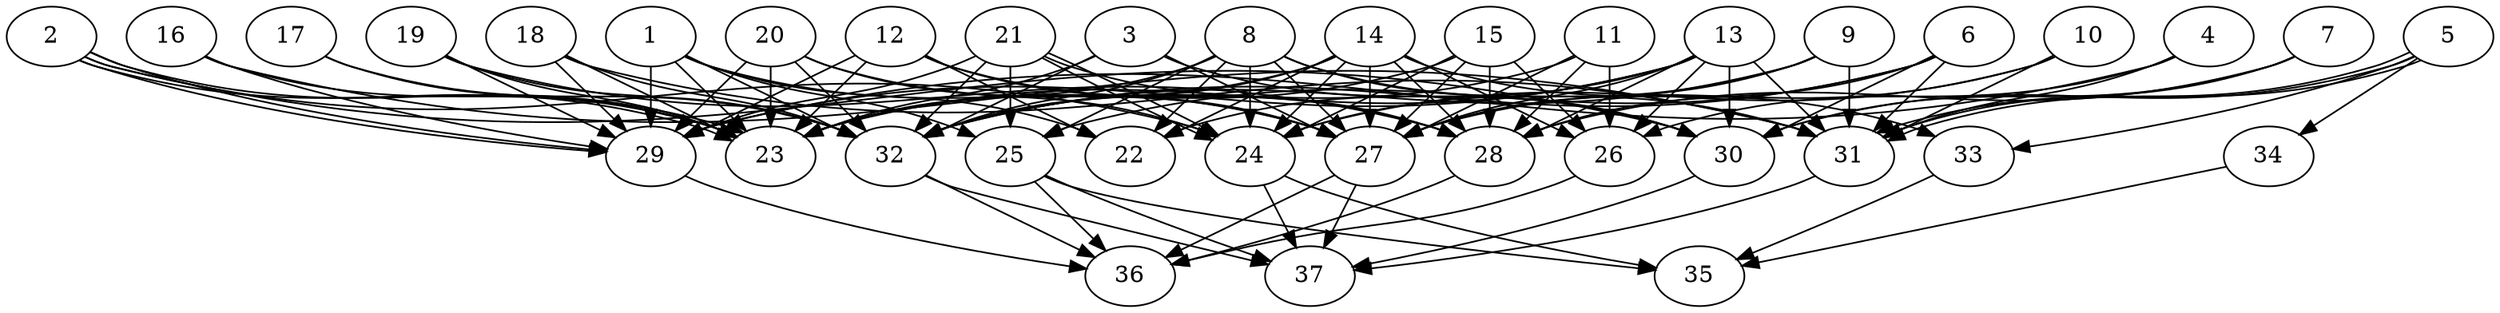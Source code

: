 // DAG (tier=3-complex, mode=data, n=37, ccr=0.514, fat=0.805, density=0.700, regular=0.329, jump=0.207, mindata=4194304, maxdata=33554432)
// DAG automatically generated by daggen at Sun Aug 24 16:33:35 2025
// /home/ermia/Project/Environments/daggen/bin/daggen --dot --ccr 0.514 --fat 0.805 --regular 0.329 --density 0.700 --jump 0.207 --mindata 4194304 --maxdata 33554432 -n 37 
digraph G {
  1 [size="3365030632268230557696", alpha="0.12", expect_size="1682515316134115278848"]
  1 -> 22 [size ="1796453588533248"]
  1 -> 23 [size ="1796453588533248"]
  1 -> 25 [size ="1796453588533248"]
  1 -> 27 [size ="1796453588533248"]
  1 -> 29 [size ="1796453588533248"]
  1 -> 32 [size ="1796453588533248"]
  2 [size="13938445320481608302592", alpha="0.13", expect_size="6969222660240804151296"]
  2 -> 23 [size ="4633397330706432"]
  2 -> 23 [size ="4633397330706432"]
  2 -> 24 [size ="4633397330706432"]
  2 -> 29 [size ="4633397330706432"]
  2 -> 29 [size ="4633397330706432"]
  2 -> 30 [size ="4633397330706432"]
  3 [size="249769195756464960", alpha="0.12", expect_size="124884597878232480"]
  3 -> 23 [size ="477918325112832"]
  3 -> 27 [size ="477918325112832"]
  3 -> 30 [size ="477918325112832"]
  3 -> 32 [size ="477918325112832"]
  4 [size="15408923754292181991424", alpha="0.09", expect_size="7704461877146090995712"]
  4 -> 26 [size ="4953796832657408"]
  4 -> 29 [size ="4953796832657408"]
  4 -> 31 [size ="4953796832657408"]
  5 [size="908443242945459519488", alpha="0.06", expect_size="454221621472729759744"]
  5 -> 30 [size ="750392560320512"]
  5 -> 31 [size ="750392560320512"]
  5 -> 31 [size ="750392560320512"]
  5 -> 33 [size ="750392560320512"]
  5 -> 34 [size ="750392560320512"]
  6 [size="2646902498791503360", alpha="0.15", expect_size="1323451249395751680"]
  6 -> 25 [size ="6587947792990208"]
  6 -> 28 [size ="6587947792990208"]
  6 -> 30 [size ="6587947792990208"]
  6 -> 31 [size ="6587947792990208"]
  6 -> 32 [size ="6587947792990208"]
  7 [size="196316136374283008", alpha="0.13", expect_size="98158068187141504"]
  7 -> 28 [size ="3992090102988800"]
  7 -> 30 [size ="3992090102988800"]
  7 -> 31 [size ="3992090102988800"]
  8 [size="3713022415757222346752", alpha="0.15", expect_size="1856511207878611173376"]
  8 -> 22 [size ="1918263961321472"]
  8 -> 23 [size ="1918263961321472"]
  8 -> 24 [size ="1918263961321472"]
  8 -> 25 [size ="1918263961321472"]
  8 -> 27 [size ="1918263961321472"]
  8 -> 30 [size ="1918263961321472"]
  8 -> 31 [size ="1918263961321472"]
  8 -> 32 [size ="1918263961321472"]
  9 [size="18648204763007774720", alpha="0.09", expect_size="9324102381503887360"]
  9 -> 24 [size ="5955542790963200"]
  9 -> 27 [size ="5955542790963200"]
  9 -> 31 [size ="5955542790963200"]
  9 -> 32 [size ="5955542790963200"]
  10 [size="90870327473826096", alpha="0.12", expect_size="45435163736913048"]
  10 -> 24 [size ="2799444785364992"]
  10 -> 27 [size ="2799444785364992"]
  10 -> 31 [size ="2799444785364992"]
  11 [size="3623371122304559104", alpha="0.04", expect_size="1811685561152279552"]
  11 -> 26 [size ="2830793650995200"]
  11 -> 27 [size ="2830793650995200"]
  11 -> 28 [size ="2830793650995200"]
  11 -> 32 [size ="2830793650995200"]
  12 [size="2906991627430601", alpha="0.04", expect_size="1453495813715300"]
  12 -> 22 [size ="201246094917632"]
  12 -> 23 [size ="201246094917632"]
  12 -> 27 [size ="201246094917632"]
  12 -> 28 [size ="201246094917632"]
  12 -> 29 [size ="201246094917632"]
  13 [size="103843918798360624", alpha="0.07", expect_size="51921959399180312"]
  13 -> 22 [size ="2947861843017728"]
  13 -> 23 [size ="2947861843017728"]
  13 -> 26 [size ="2947861843017728"]
  13 -> 27 [size ="2947861843017728"]
  13 -> 28 [size ="2947861843017728"]
  13 -> 29 [size ="2947861843017728"]
  13 -> 30 [size ="2947861843017728"]
  13 -> 31 [size ="2947861843017728"]
  14 [size="118087207992096576", alpha="0.02", expect_size="59043603996048288"]
  14 -> 22 [size ="2745459537870848"]
  14 -> 23 [size ="2745459537870848"]
  14 -> 24 [size ="2745459537870848"]
  14 -> 26 [size ="2745459537870848"]
  14 -> 27 [size ="2745459537870848"]
  14 -> 28 [size ="2745459537870848"]
  14 -> 32 [size ="2745459537870848"]
  14 -> 33 [size ="2745459537870848"]
  15 [size="85394591315495968", alpha="0.15", expect_size="42697295657747984"]
  15 -> 23 [size ="1747201285947392"]
  15 -> 24 [size ="1747201285947392"]
  15 -> 26 [size ="1747201285947392"]
  15 -> 27 [size ="1747201285947392"]
  15 -> 28 [size ="1747201285947392"]
  16 [size="5836895254628586496", alpha="0.09", expect_size="2918447627314293248"]
  16 -> 23 [size ="4419070912888832"]
  16 -> 29 [size ="4419070912888832"]
  16 -> 31 [size ="4419070912888832"]
  17 [size="3954842541613781504", alpha="0.16", expect_size="1977421270806890752"]
  17 -> 23 [size ="1527012405542912"]
  17 -> 32 [size ="1527012405542912"]
  18 [size="522220210741458944", alpha="0.15", expect_size="261110105370729472"]
  18 -> 23 [size ="1168623766863872"]
  18 -> 29 [size ="1168623766863872"]
  18 -> 31 [size ="1168623766863872"]
  18 -> 32 [size ="1168623766863872"]
  19 [size="3749091932572262400", alpha="0.08", expect_size="1874545966286131200"]
  19 -> 23 [size ="1721629889527808"]
  19 -> 28 [size ="1721629889527808"]
  19 -> 29 [size ="1721629889527808"]
  19 -> 32 [size ="1721629889527808"]
  20 [size="20474540990879450005504", alpha="0.06", expect_size="10237270495439725002752"]
  20 -> 23 [size ="5987324131278848"]
  20 -> 24 [size ="5987324131278848"]
  20 -> 27 [size ="5987324131278848"]
  20 -> 29 [size ="5987324131278848"]
  20 -> 32 [size ="5987324131278848"]
  21 [size="472091514635011751936", alpha="0.12", expect_size="236045757317505875968"]
  21 -> 24 [size ="485036159664128"]
  21 -> 24 [size ="485036159664128"]
  21 -> 25 [size ="485036159664128"]
  21 -> 28 [size ="485036159664128"]
  21 -> 29 [size ="485036159664128"]
  21 -> 32 [size ="485036159664128"]
  22 [size="17720463119681060864000", alpha="0.02", expect_size="8860231559840530432000"]
  23 [size="6273549782408436383744", alpha="0.03", expect_size="3136774891204218191872"]
  24 [size="167655217643766272", alpha="0.03", expect_size="83827608821883136"]
  24 -> 35 [size ="6100355867738112"]
  24 -> 37 [size ="6100355867738112"]
  25 [size="25645879368312932", alpha="0.09", expect_size="12822939684156466"]
  25 -> 35 [size ="718526427955200"]
  25 -> 36 [size ="718526427955200"]
  25 -> 37 [size ="718526427955200"]
  26 [size="7411407660605505536000", alpha="0.18", expect_size="3705703830302752768000"]
  26 -> 36 [size ="3041051593932800"]
  27 [size="205195258022068224000", alpha="0.17", expect_size="102597629011034112000"]
  27 -> 36 [size ="278313880780800"]
  27 -> 37 [size ="278313880780800"]
  28 [size="22653579280711398981632", alpha="0.19", expect_size="11326789640355699490816"]
  28 -> 36 [size ="6404932257185792"]
  29 [size="36075803667385515245568", alpha="0.15", expect_size="18037901833692757622784"]
  29 -> 36 [size ="8734418499796992"]
  30 [size="76119310752264336", alpha="0.01", expect_size="38059655376132168"]
  30 -> 37 [size ="3289334291628032"]
  31 [size="242932205856448736", alpha="0.11", expect_size="121466102928224368"]
  31 -> 37 [size ="5245816423841792"]
  32 [size="10696782672327382", alpha="0.04", expect_size="5348391336163691"]
  32 -> 36 [size ="210807136714752"]
  32 -> 37 [size ="210807136714752"]
  33 [size="1627070255310458322944", alpha="0.16", expect_size="813535127655229161472"]
  33 -> 35 [size ="1106693920391168"]
  34 [size="36223581726510543798272", alpha="0.01", expect_size="18111790863255271899136"]
  34 -> 35 [size ="8758254897201152"]
  35 [size="766872896294700544", alpha="0.18", expect_size="383436448147350272"]
  36 [size="20054407516621564280832", alpha="0.15", expect_size="10027203758310782140416"]
  37 [size="23193990153109504000000", alpha="0.08", expect_size="11596995076554752000000"]
}